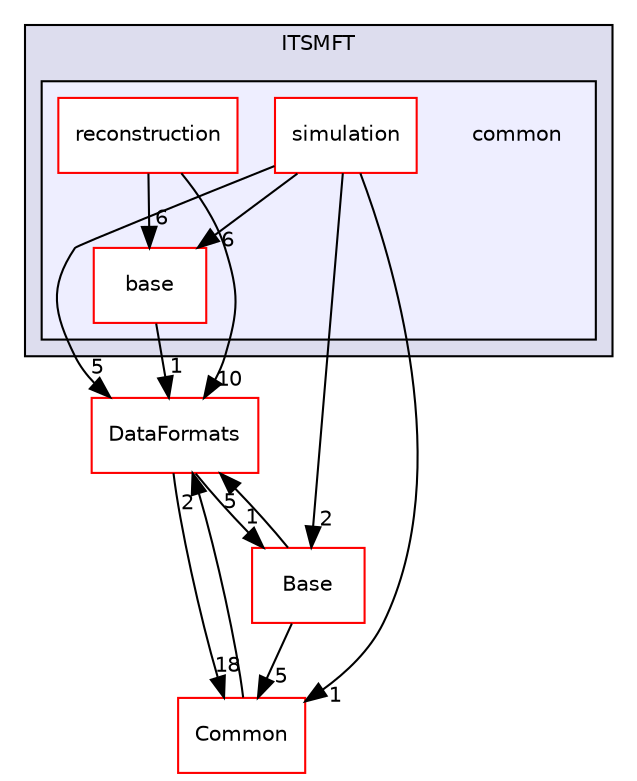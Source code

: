 digraph "/home/travis/build/AliceO2Group/AliceO2/Detectors/ITSMFT/common" {
  bgcolor=transparent;
  compound=true
  node [ fontsize="10", fontname="Helvetica"];
  edge [ labelfontsize="10", labelfontname="Helvetica"];
  subgraph clusterdir_1306292b77b40360479b729ac9ee7efe {
    graph [ bgcolor="#ddddee", pencolor="black", label="ITSMFT" fontname="Helvetica", fontsize="10", URL="dir_1306292b77b40360479b729ac9ee7efe.html"]
  subgraph clusterdir_85bf31a2e8d306e7598ffcb73f8df6bf {
    graph [ bgcolor="#eeeeff", pencolor="black", label="" URL="dir_85bf31a2e8d306e7598ffcb73f8df6bf.html"];
    dir_85bf31a2e8d306e7598ffcb73f8df6bf [shape=plaintext label="common"];
    dir_7c9998090bca7c4aa89c05dd66fe73f5 [shape=box label="base" color="red" fillcolor="white" style="filled" URL="dir_7c9998090bca7c4aa89c05dd66fe73f5.html"];
    dir_2174d8cbbd82d5c404dd04814f845a3a [shape=box label="reconstruction" color="red" fillcolor="white" style="filled" URL="dir_2174d8cbbd82d5c404dd04814f845a3a.html"];
    dir_948e043a2a9c0d8c3d26178da976c005 [shape=box label="simulation" color="red" fillcolor="white" style="filled" URL="dir_948e043a2a9c0d8c3d26178da976c005.html"];
  }
  }
  dir_4ab6b4cc6a7edbff49100e9123df213f [shape=box label="Common" color="red" URL="dir_4ab6b4cc6a7edbff49100e9123df213f.html"];
  dir_37c90836491b695b472bf98d1be8336b [shape=box label="Base" color="red" URL="dir_37c90836491b695b472bf98d1be8336b.html"];
  dir_2171f7ec022c5423887b07c69b2f5b48 [shape=box label="DataFormats" color="red" URL="dir_2171f7ec022c5423887b07c69b2f5b48.html"];
  dir_2174d8cbbd82d5c404dd04814f845a3a->dir_7c9998090bca7c4aa89c05dd66fe73f5 [headlabel="6", labeldistance=1.5 headhref="dir_000248_000207.html"];
  dir_2174d8cbbd82d5c404dd04814f845a3a->dir_2171f7ec022c5423887b07c69b2f5b48 [headlabel="10", labeldistance=1.5 headhref="dir_000248_000056.html"];
  dir_4ab6b4cc6a7edbff49100e9123df213f->dir_2171f7ec022c5423887b07c69b2f5b48 [headlabel="2", labeldistance=1.5 headhref="dir_000016_000056.html"];
  dir_37c90836491b695b472bf98d1be8336b->dir_4ab6b4cc6a7edbff49100e9123df213f [headlabel="5", labeldistance=1.5 headhref="dir_000154_000016.html"];
  dir_37c90836491b695b472bf98d1be8336b->dir_2171f7ec022c5423887b07c69b2f5b48 [headlabel="5", labeldistance=1.5 headhref="dir_000154_000056.html"];
  dir_7c9998090bca7c4aa89c05dd66fe73f5->dir_2171f7ec022c5423887b07c69b2f5b48 [headlabel="1", labeldistance=1.5 headhref="dir_000207_000056.html"];
  dir_948e043a2a9c0d8c3d26178da976c005->dir_4ab6b4cc6a7edbff49100e9123df213f [headlabel="1", labeldistance=1.5 headhref="dir_000219_000016.html"];
  dir_948e043a2a9c0d8c3d26178da976c005->dir_37c90836491b695b472bf98d1be8336b [headlabel="2", labeldistance=1.5 headhref="dir_000219_000154.html"];
  dir_948e043a2a9c0d8c3d26178da976c005->dir_7c9998090bca7c4aa89c05dd66fe73f5 [headlabel="6", labeldistance=1.5 headhref="dir_000219_000207.html"];
  dir_948e043a2a9c0d8c3d26178da976c005->dir_2171f7ec022c5423887b07c69b2f5b48 [headlabel="5", labeldistance=1.5 headhref="dir_000219_000056.html"];
  dir_2171f7ec022c5423887b07c69b2f5b48->dir_4ab6b4cc6a7edbff49100e9123df213f [headlabel="18", labeldistance=1.5 headhref="dir_000056_000016.html"];
  dir_2171f7ec022c5423887b07c69b2f5b48->dir_37c90836491b695b472bf98d1be8336b [headlabel="1", labeldistance=1.5 headhref="dir_000056_000154.html"];
}
